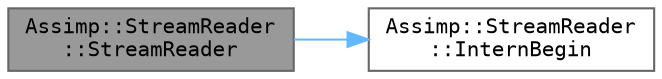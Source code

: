 digraph "Assimp::StreamReader::StreamReader"
{
 // LATEX_PDF_SIZE
  bgcolor="transparent";
  edge [fontname=Terminal,fontsize=10,labelfontname=Helvetica,labelfontsize=10];
  node [fontname=Terminal,fontsize=10,shape=box,height=0.2,width=0.4];
  rankdir="LR";
  Node1 [label="Assimp::StreamReader\l::StreamReader",height=0.2,width=0.4,color="gray40", fillcolor="grey60", style="filled", fontcolor="black",tooltip=" "];
  Node1 -> Node2 [color="steelblue1",style="solid"];
  Node2 [label="Assimp::StreamReader\l::InternBegin",height=0.2,width=0.4,color="grey40", fillcolor="white", style="filled",URL="$class_assimp_1_1_stream_reader.html#a71e698e9450fec3569d74608afc0580e",tooltip=" "];
}
